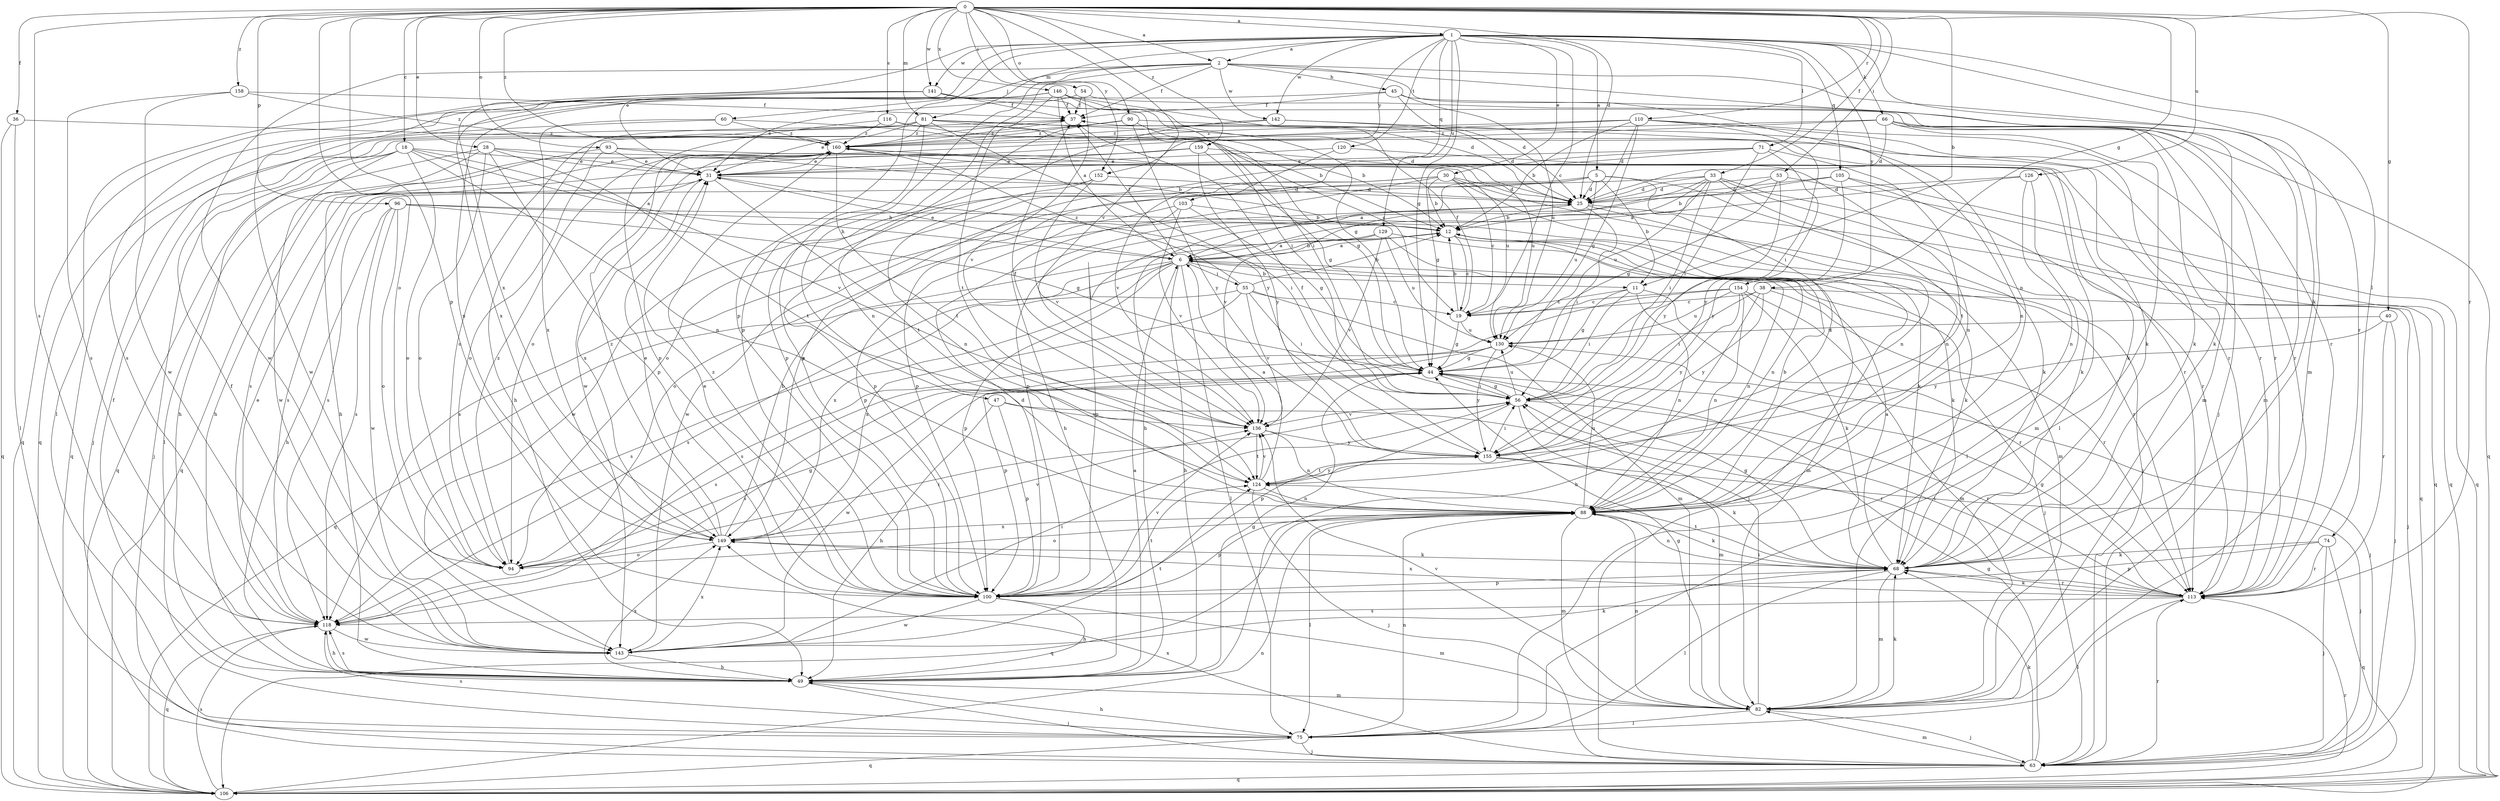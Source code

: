 strict digraph  {
0;
1;
2;
5;
6;
11;
12;
18;
19;
25;
28;
30;
31;
33;
36;
37;
38;
40;
44;
45;
47;
49;
53;
54;
55;
56;
60;
63;
66;
68;
71;
74;
75;
81;
82;
88;
90;
93;
94;
96;
100;
103;
105;
106;
110;
113;
116;
118;
120;
124;
126;
129;
130;
136;
141;
142;
143;
146;
149;
152;
154;
155;
158;
159;
160;
0 -> 1  [label=a];
0 -> 2  [label=a];
0 -> 11  [label=b];
0 -> 18  [label=c];
0 -> 25  [label=d];
0 -> 28  [label=e];
0 -> 33  [label=f];
0 -> 36  [label=f];
0 -> 38  [label=g];
0 -> 40  [label=g];
0 -> 53  [label=i];
0 -> 54  [label=i];
0 -> 81  [label=m];
0 -> 90  [label=o];
0 -> 93  [label=o];
0 -> 94  [label=o];
0 -> 96  [label=p];
0 -> 100  [label=p];
0 -> 110  [label=r];
0 -> 113  [label=r];
0 -> 116  [label=s];
0 -> 118  [label=s];
0 -> 126  [label=u];
0 -> 136  [label=v];
0 -> 141  [label=w];
0 -> 146  [label=x];
0 -> 152  [label=y];
0 -> 158  [label=z];
0 -> 159  [label=z];
0 -> 160  [label=z];
1 -> 2  [label=a];
1 -> 5  [label=a];
1 -> 19  [label=c];
1 -> 30  [label=e];
1 -> 31  [label=e];
1 -> 44  [label=g];
1 -> 66  [label=k];
1 -> 68  [label=k];
1 -> 71  [label=l];
1 -> 74  [label=l];
1 -> 81  [label=m];
1 -> 82  [label=m];
1 -> 100  [label=p];
1 -> 103  [label=q];
1 -> 105  [label=q];
1 -> 120  [label=t];
1 -> 129  [label=u];
1 -> 141  [label=w];
1 -> 142  [label=w];
1 -> 149  [label=x];
1 -> 152  [label=y];
1 -> 154  [label=y];
2 -> 37  [label=f];
2 -> 45  [label=h];
2 -> 47  [label=h];
2 -> 60  [label=j];
2 -> 63  [label=j];
2 -> 88  [label=n];
2 -> 100  [label=p];
2 -> 113  [label=r];
2 -> 142  [label=w];
2 -> 143  [label=w];
5 -> 6  [label=a];
5 -> 11  [label=b];
5 -> 25  [label=d];
5 -> 68  [label=k];
5 -> 100  [label=p];
5 -> 124  [label=t];
5 -> 130  [label=u];
5 -> 149  [label=x];
6 -> 11  [label=b];
6 -> 12  [label=b];
6 -> 31  [label=e];
6 -> 37  [label=f];
6 -> 49  [label=h];
6 -> 55  [label=i];
6 -> 63  [label=j];
6 -> 75  [label=l];
6 -> 88  [label=n];
6 -> 100  [label=p];
6 -> 106  [label=q];
6 -> 118  [label=s];
6 -> 149  [label=x];
11 -> 19  [label=c];
11 -> 44  [label=g];
11 -> 56  [label=i];
11 -> 88  [label=n];
11 -> 113  [label=r];
12 -> 6  [label=a];
12 -> 19  [label=c];
12 -> 63  [label=j];
12 -> 68  [label=k];
12 -> 82  [label=m];
12 -> 88  [label=n];
18 -> 6  [label=a];
18 -> 31  [label=e];
18 -> 49  [label=h];
18 -> 63  [label=j];
18 -> 88  [label=n];
18 -> 94  [label=o];
18 -> 136  [label=v];
18 -> 143  [label=w];
19 -> 12  [label=b];
19 -> 37  [label=f];
19 -> 44  [label=g];
19 -> 130  [label=u];
25 -> 12  [label=b];
25 -> 56  [label=i];
25 -> 82  [label=m];
25 -> 94  [label=o];
25 -> 106  [label=q];
28 -> 31  [label=e];
28 -> 75  [label=l];
28 -> 94  [label=o];
28 -> 100  [label=p];
28 -> 106  [label=q];
28 -> 113  [label=r];
28 -> 124  [label=t];
30 -> 12  [label=b];
30 -> 19  [label=c];
30 -> 25  [label=d];
30 -> 49  [label=h];
30 -> 63  [label=j];
30 -> 88  [label=n];
30 -> 100  [label=p];
30 -> 143  [label=w];
31 -> 25  [label=d];
31 -> 56  [label=i];
31 -> 118  [label=s];
31 -> 124  [label=t];
31 -> 149  [label=x];
33 -> 12  [label=b];
33 -> 25  [label=d];
33 -> 56  [label=i];
33 -> 68  [label=k];
33 -> 88  [label=n];
33 -> 106  [label=q];
33 -> 130  [label=u];
33 -> 136  [label=v];
33 -> 143  [label=w];
36 -> 75  [label=l];
36 -> 106  [label=q];
36 -> 160  [label=z];
37 -> 160  [label=z];
38 -> 19  [label=c];
38 -> 49  [label=h];
38 -> 56  [label=i];
38 -> 63  [label=j];
38 -> 113  [label=r];
38 -> 155  [label=y];
40 -> 63  [label=j];
40 -> 113  [label=r];
40 -> 130  [label=u];
40 -> 155  [label=y];
44 -> 56  [label=i];
44 -> 118  [label=s];
44 -> 143  [label=w];
45 -> 25  [label=d];
45 -> 37  [label=f];
45 -> 82  [label=m];
45 -> 106  [label=q];
45 -> 130  [label=u];
47 -> 49  [label=h];
47 -> 100  [label=p];
47 -> 113  [label=r];
47 -> 136  [label=v];
49 -> 6  [label=a];
49 -> 37  [label=f];
49 -> 44  [label=g];
49 -> 63  [label=j];
49 -> 82  [label=m];
49 -> 118  [label=s];
49 -> 149  [label=x];
53 -> 25  [label=d];
53 -> 44  [label=g];
53 -> 100  [label=p];
53 -> 106  [label=q];
53 -> 155  [label=y];
54 -> 31  [label=e];
54 -> 37  [label=f];
54 -> 113  [label=r];
54 -> 136  [label=v];
55 -> 12  [label=b];
55 -> 19  [label=c];
55 -> 56  [label=i];
55 -> 82  [label=m];
55 -> 118  [label=s];
55 -> 136  [label=v];
55 -> 149  [label=x];
55 -> 160  [label=z];
56 -> 44  [label=g];
56 -> 82  [label=m];
56 -> 100  [label=p];
56 -> 113  [label=r];
56 -> 130  [label=u];
56 -> 136  [label=v];
60 -> 12  [label=b];
60 -> 63  [label=j];
60 -> 149  [label=x];
60 -> 160  [label=z];
63 -> 44  [label=g];
63 -> 68  [label=k];
63 -> 82  [label=m];
63 -> 106  [label=q];
63 -> 113  [label=r];
63 -> 149  [label=x];
66 -> 25  [label=d];
66 -> 68  [label=k];
66 -> 75  [label=l];
66 -> 106  [label=q];
66 -> 113  [label=r];
66 -> 143  [label=w];
66 -> 160  [label=z];
68 -> 6  [label=a];
68 -> 44  [label=g];
68 -> 75  [label=l];
68 -> 82  [label=m];
68 -> 88  [label=n];
68 -> 100  [label=p];
68 -> 113  [label=r];
68 -> 124  [label=t];
71 -> 31  [label=e];
71 -> 44  [label=g];
71 -> 56  [label=i];
71 -> 94  [label=o];
71 -> 124  [label=t];
71 -> 155  [label=y];
74 -> 63  [label=j];
74 -> 68  [label=k];
74 -> 100  [label=p];
74 -> 106  [label=q];
74 -> 113  [label=r];
75 -> 49  [label=h];
75 -> 63  [label=j];
75 -> 88  [label=n];
75 -> 106  [label=q];
75 -> 118  [label=s];
81 -> 12  [label=b];
81 -> 25  [label=d];
81 -> 31  [label=e];
81 -> 49  [label=h];
81 -> 68  [label=k];
81 -> 100  [label=p];
81 -> 106  [label=q];
81 -> 155  [label=y];
81 -> 160  [label=z];
82 -> 44  [label=g];
82 -> 56  [label=i];
82 -> 63  [label=j];
82 -> 68  [label=k];
82 -> 75  [label=l];
82 -> 88  [label=n];
82 -> 136  [label=v];
88 -> 12  [label=b];
88 -> 68  [label=k];
88 -> 75  [label=l];
88 -> 82  [label=m];
88 -> 94  [label=o];
88 -> 100  [label=p];
88 -> 106  [label=q];
88 -> 130  [label=u];
88 -> 149  [label=x];
90 -> 44  [label=g];
90 -> 88  [label=n];
90 -> 94  [label=o];
90 -> 113  [label=r];
90 -> 155  [label=y];
90 -> 160  [label=z];
93 -> 12  [label=b];
93 -> 31  [label=e];
93 -> 49  [label=h];
93 -> 82  [label=m];
93 -> 94  [label=o];
94 -> 44  [label=g];
94 -> 56  [label=i];
94 -> 160  [label=z];
96 -> 12  [label=b];
96 -> 44  [label=g];
96 -> 49  [label=h];
96 -> 68  [label=k];
96 -> 94  [label=o];
96 -> 118  [label=s];
96 -> 143  [label=w];
100 -> 25  [label=d];
100 -> 31  [label=e];
100 -> 49  [label=h];
100 -> 82  [label=m];
100 -> 124  [label=t];
100 -> 136  [label=v];
100 -> 143  [label=w];
100 -> 160  [label=z];
103 -> 12  [label=b];
103 -> 44  [label=g];
103 -> 100  [label=p];
103 -> 118  [label=s];
103 -> 136  [label=v];
105 -> 25  [label=d];
105 -> 49  [label=h];
105 -> 106  [label=q];
105 -> 113  [label=r];
105 -> 155  [label=y];
106 -> 88  [label=n];
106 -> 113  [label=r];
106 -> 118  [label=s];
110 -> 12  [label=b];
110 -> 25  [label=d];
110 -> 44  [label=g];
110 -> 56  [label=i];
110 -> 68  [label=k];
110 -> 94  [label=o];
110 -> 113  [label=r];
110 -> 160  [label=z];
113 -> 44  [label=g];
113 -> 56  [label=i];
113 -> 68  [label=k];
113 -> 75  [label=l];
113 -> 118  [label=s];
113 -> 149  [label=x];
116 -> 19  [label=c];
116 -> 100  [label=p];
116 -> 113  [label=r];
116 -> 160  [label=z];
118 -> 31  [label=e];
118 -> 49  [label=h];
118 -> 106  [label=q];
118 -> 143  [label=w];
120 -> 31  [label=e];
120 -> 88  [label=n];
120 -> 136  [label=v];
124 -> 6  [label=a];
124 -> 63  [label=j];
124 -> 88  [label=n];
124 -> 136  [label=v];
124 -> 155  [label=y];
126 -> 6  [label=a];
126 -> 25  [label=d];
126 -> 75  [label=l];
126 -> 88  [label=n];
129 -> 6  [label=a];
129 -> 68  [label=k];
129 -> 100  [label=p];
129 -> 113  [label=r];
129 -> 130  [label=u];
129 -> 136  [label=v];
130 -> 44  [label=g];
130 -> 63  [label=j];
130 -> 100  [label=p];
130 -> 118  [label=s];
130 -> 155  [label=y];
136 -> 37  [label=f];
136 -> 88  [label=n];
136 -> 124  [label=t];
136 -> 155  [label=y];
141 -> 37  [label=f];
141 -> 56  [label=i];
141 -> 75  [label=l];
141 -> 82  [label=m];
141 -> 143  [label=w];
141 -> 149  [label=x];
142 -> 25  [label=d];
142 -> 88  [label=n];
142 -> 100  [label=p];
142 -> 160  [label=z];
143 -> 37  [label=f];
143 -> 49  [label=h];
143 -> 56  [label=i];
143 -> 68  [label=k];
143 -> 124  [label=t];
143 -> 149  [label=x];
146 -> 6  [label=a];
146 -> 25  [label=d];
146 -> 37  [label=f];
146 -> 44  [label=g];
146 -> 56  [label=i];
146 -> 106  [label=q];
146 -> 118  [label=s];
146 -> 124  [label=t];
146 -> 149  [label=x];
149 -> 12  [label=b];
149 -> 31  [label=e];
149 -> 68  [label=k];
149 -> 94  [label=o];
149 -> 136  [label=v];
149 -> 160  [label=z];
152 -> 25  [label=d];
152 -> 88  [label=n];
152 -> 118  [label=s];
152 -> 136  [label=v];
154 -> 19  [label=c];
154 -> 68  [label=k];
154 -> 82  [label=m];
154 -> 88  [label=n];
154 -> 118  [label=s];
154 -> 130  [label=u];
154 -> 155  [label=y];
155 -> 37  [label=f];
155 -> 56  [label=i];
155 -> 63  [label=j];
155 -> 68  [label=k];
155 -> 124  [label=t];
158 -> 37  [label=f];
158 -> 118  [label=s];
158 -> 143  [label=w];
158 -> 160  [label=z];
159 -> 31  [label=e];
159 -> 44  [label=g];
159 -> 118  [label=s];
159 -> 130  [label=u];
159 -> 155  [label=y];
160 -> 31  [label=e];
160 -> 49  [label=h];
160 -> 68  [label=k];
160 -> 106  [label=q];
160 -> 124  [label=t];
160 -> 130  [label=u];
}
